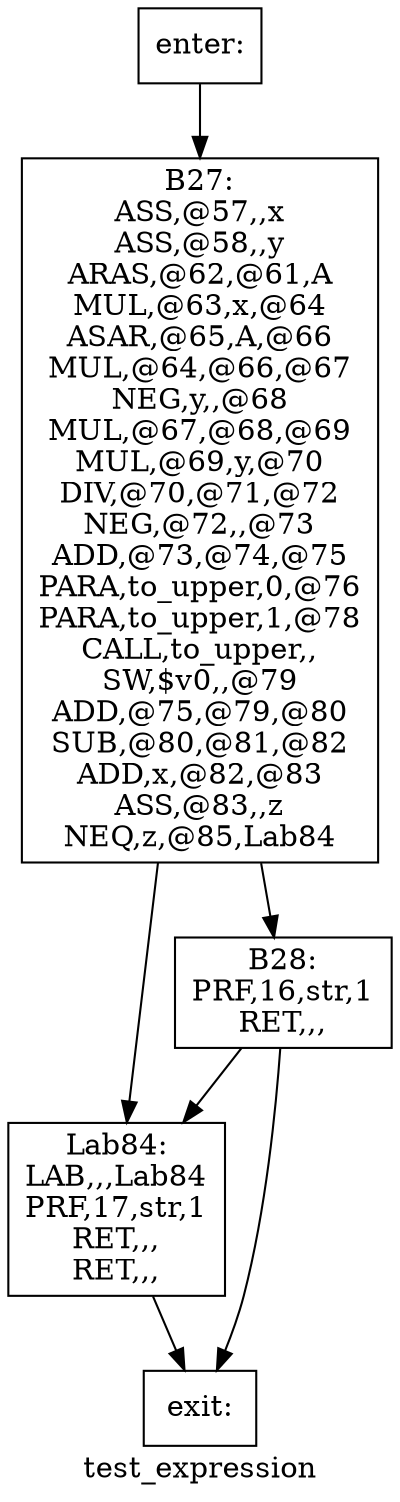 digraph test_expression{
label =test_expression
B27[label="B27:\nASS,@57,,x\nASS,@58,,y\nARAS,@62,@61,A\nMUL,@63,x,@64\nASAR,@65,A,@66\nMUL,@64,@66,@67\nNEG,y,,@68\nMUL,@67,@68,@69\nMUL,@69,y,@70\nDIV,@70,@71,@72\nNEG,@72,,@73\nADD,@73,@74,@75\nPARA,to_upper,0,@76\nPARA,to_upper,1,@78\nCALL,to_upper,,\nSW,$v0,,@79\nADD,@75,@79,@80\nSUB,@80,@81,@82\nADD,x,@82,@83\nASS,@83,,z\nNEQ,z,@85,Lab84\n" shape=box]
B28[label="B28:\nPRF,16,str,1\nRET,,,\n" shape=box]
Lab84[label="Lab84:\nLAB,,,Lab84\nPRF,17,str,1\nRET,,,\nRET,,,\n" shape=box]
enter[label="enter:\n" shape=box]
exit[label="exit:\n" shape=box]
B27->B28
B27->Lab84
B28->Lab84
B28->exit
Lab84->exit
enter->B27
}
